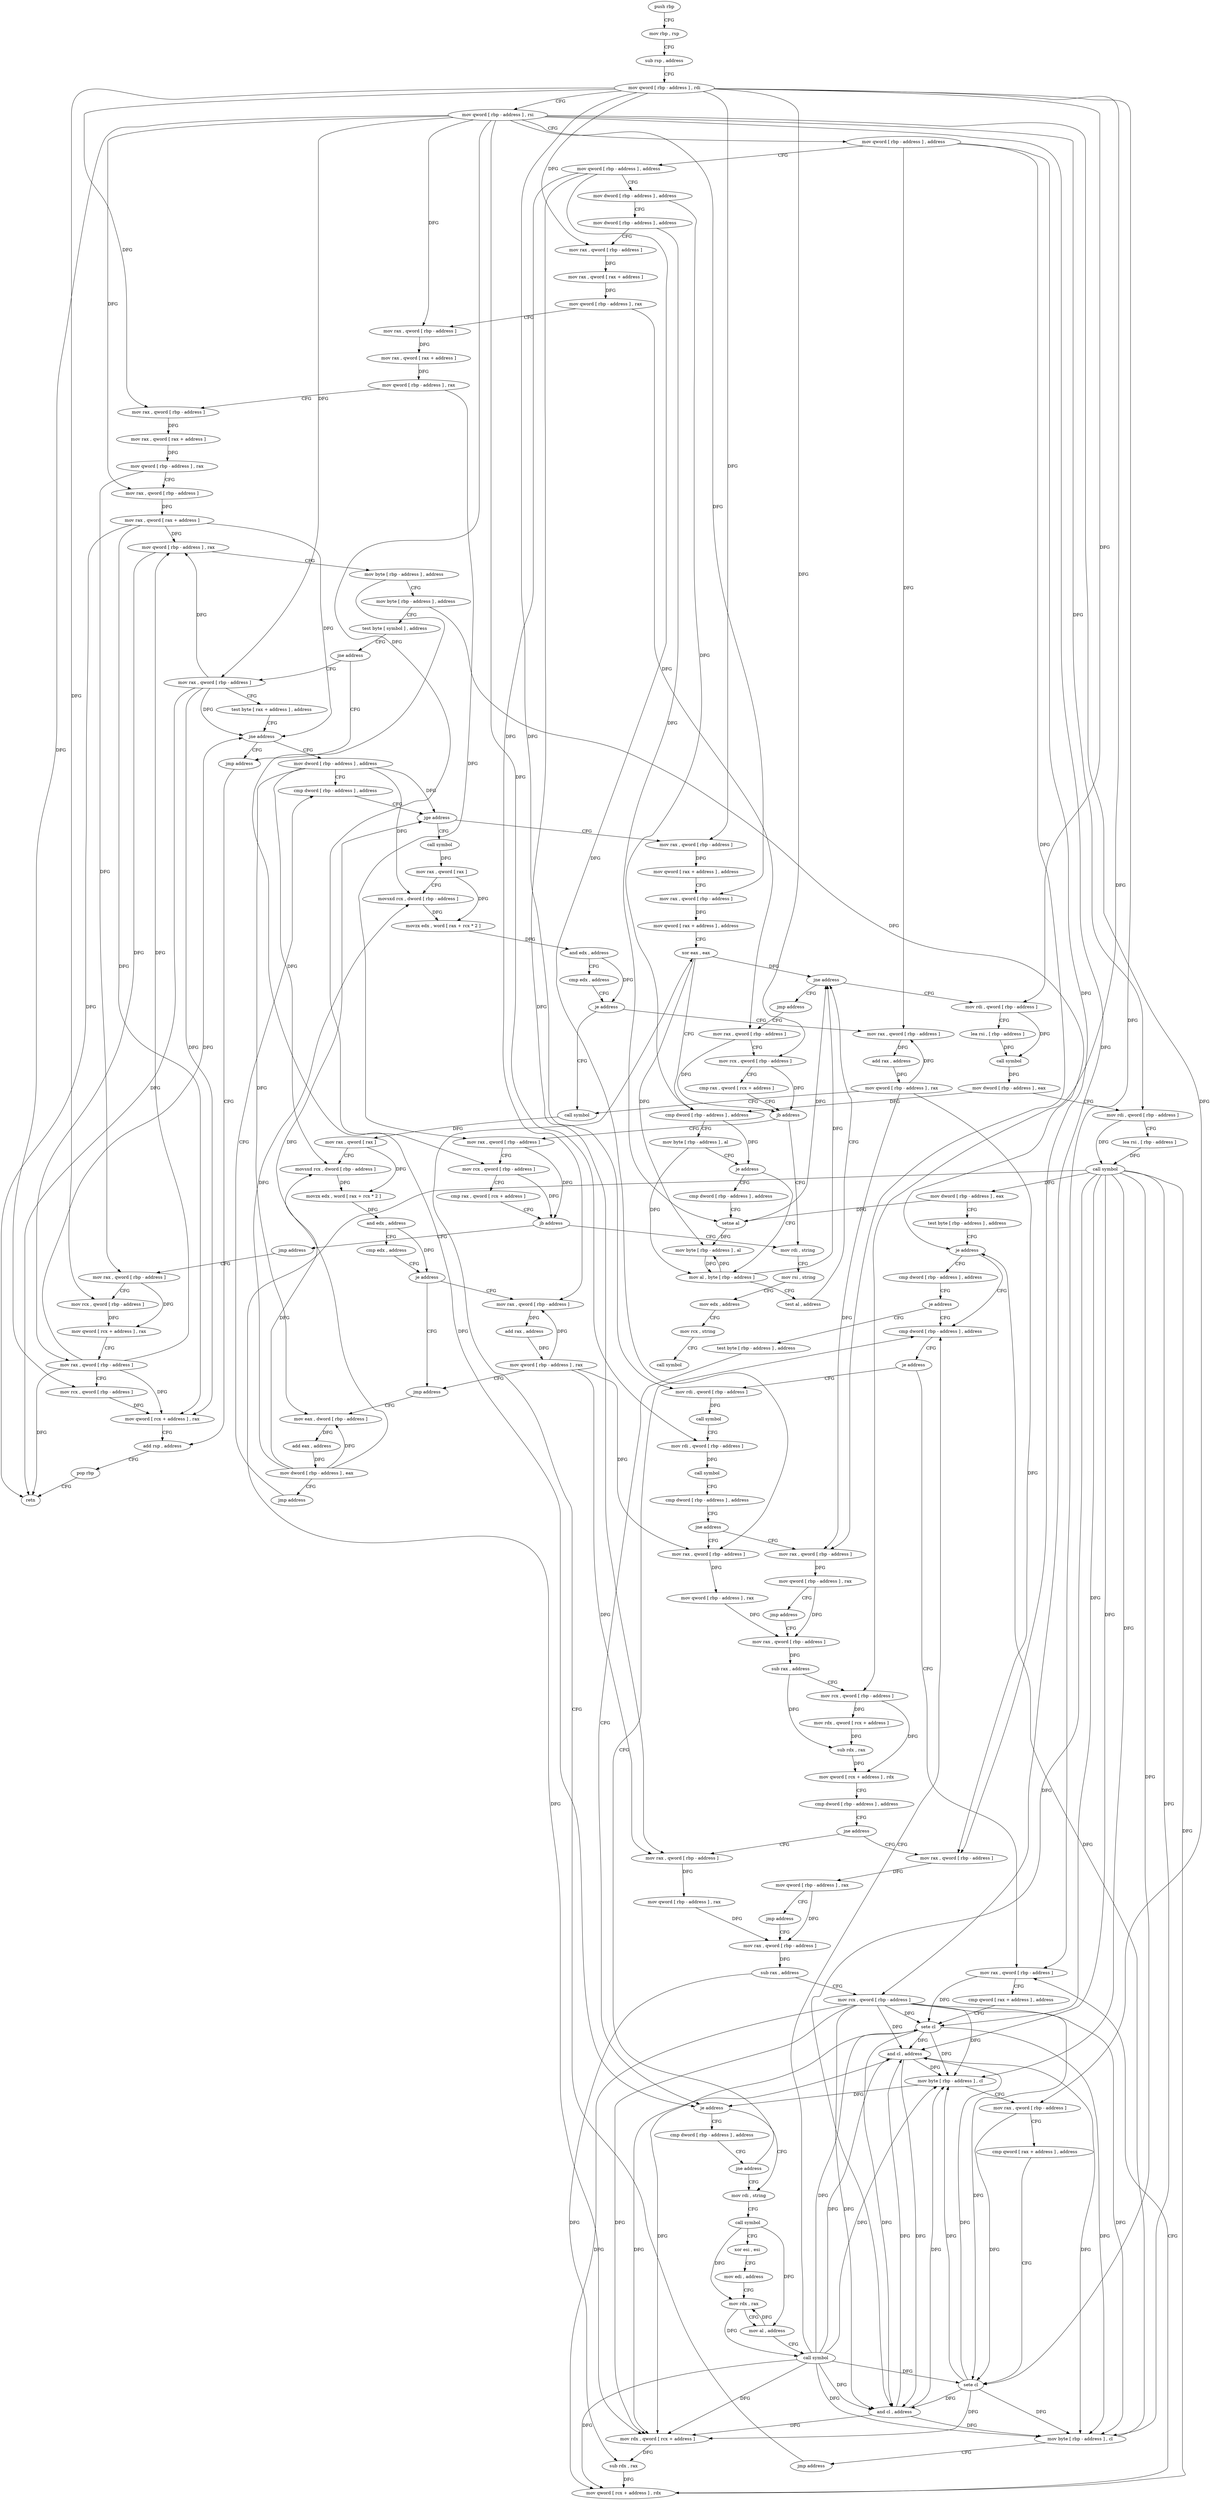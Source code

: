 digraph "func" {
"4212560" [label = "push rbp" ]
"4212561" [label = "mov rbp , rsp" ]
"4212564" [label = "sub rsp , address" ]
"4212568" [label = "mov qword [ rbp - address ] , rdi" ]
"4212572" [label = "mov qword [ rbp - address ] , rsi" ]
"4212576" [label = "mov qword [ rbp - address ] , address" ]
"4212584" [label = "mov qword [ rbp - address ] , address" ]
"4212592" [label = "mov dword [ rbp - address ] , address" ]
"4212599" [label = "mov dword [ rbp - address ] , address" ]
"4212606" [label = "mov rax , qword [ rbp - address ]" ]
"4212610" [label = "mov rax , qword [ rax + address ]" ]
"4212614" [label = "mov qword [ rbp - address ] , rax" ]
"4212618" [label = "mov rax , qword [ rbp - address ]" ]
"4212622" [label = "mov rax , qword [ rax + address ]" ]
"4212626" [label = "mov qword [ rbp - address ] , rax" ]
"4212630" [label = "mov rax , qword [ rbp - address ]" ]
"4212634" [label = "mov rax , qword [ rax + address ]" ]
"4212638" [label = "mov qword [ rbp - address ] , rax" ]
"4212642" [label = "mov rax , qword [ rbp - address ]" ]
"4212646" [label = "mov rax , qword [ rax + address ]" ]
"4212650" [label = "mov qword [ rbp - address ] , rax" ]
"4212654" [label = "mov byte [ rbp - address ] , address" ]
"4212658" [label = "mov byte [ rbp - address ] , address" ]
"4212662" [label = "test byte [ symbol ] , address" ]
"4212670" [label = "jne address" ]
"4212690" [label = "jmp address" ]
"4212676" [label = "mov rax , qword [ rbp - address ]" ]
"4213279" [label = "add rsp , address" ]
"4212680" [label = "test byte [ rax + address ] , address" ]
"4212684" [label = "jne address" ]
"4212695" [label = "mov dword [ rbp - address ] , address" ]
"4213283" [label = "pop rbp" ]
"4213284" [label = "retn" ]
"4212702" [label = "cmp dword [ rbp - address ] , address" ]
"4212824" [label = "mov rax , qword [ rbp - address ]" ]
"4212828" [label = "mov qword [ rax + address ] , address" ]
"4212836" [label = "mov rax , qword [ rbp - address ]" ]
"4212840" [label = "mov qword [ rax + address ] , address" ]
"4212848" [label = "xor eax , eax" ]
"4212715" [label = "call symbol" ]
"4212720" [label = "mov rax , qword [ rax ]" ]
"4212723" [label = "movsxd rcx , dword [ rbp - address ]" ]
"4212727" [label = "movzx edx , word [ rax + rcx * 2 ]" ]
"4212731" [label = "and edx , address" ]
"4212737" [label = "cmp edx , address" ]
"4212740" [label = "je address" ]
"4212760" [label = "call symbol" ]
"4212746" [label = "mov rax , qword [ rbp - address ]" ]
"4212873" [label = "mov al , byte [ rbp - address ]" ]
"4212876" [label = "test al , address" ]
"4212878" [label = "jne address" ]
"4212889" [label = "mov rdi , qword [ rbp - address ]" ]
"4212884" [label = "jmp address" ]
"4212863" [label = "cmp dword [ rbp - address ] , address" ]
"4212867" [label = "setne al" ]
"4212870" [label = "mov byte [ rbp - address ] , al" ]
"4212765" [label = "mov rax , qword [ rax ]" ]
"4212768" [label = "movsxd rcx , dword [ rbp - address ]" ]
"4212772" [label = "movzx edx , word [ rax + rcx * 2 ]" ]
"4212776" [label = "and edx , address" ]
"4212782" [label = "cmp edx , address" ]
"4212785" [label = "je address" ]
"4212805" [label = "jmp address" ]
"4212791" [label = "mov rax , qword [ rbp - address ]" ]
"4212750" [label = "add rax , address" ]
"4212756" [label = "mov qword [ rbp - address ] , rax" ]
"4212893" [label = "lea rsi , [ rbp - address ]" ]
"4212897" [label = "call symbol" ]
"4212902" [label = "mov dword [ rbp - address ] , eax" ]
"4212905" [label = "mov rdi , qword [ rbp - address ]" ]
"4212909" [label = "lea rsi , [ rbp - address ]" ]
"4212913" [label = "call symbol" ]
"4212918" [label = "mov dword [ rbp - address ] , eax" ]
"4212921" [label = "test byte [ rbp - address ] , address" ]
"4212925" [label = "je address" ]
"4212993" [label = "cmp dword [ rbp - address ] , address" ]
"4212931" [label = "cmp dword [ rbp - address ] , address" ]
"4213174" [label = "mov rax , qword [ rbp - address ]" ]
"4212810" [label = "mov eax , dword [ rbp - address ]" ]
"4212795" [label = "add rax , address" ]
"4212801" [label = "mov qword [ rbp - address ] , rax" ]
"4212997" [label = "je address" ]
"4213133" [label = "mov rax , qword [ rbp - address ]" ]
"4213003" [label = "mov rdi , qword [ rbp - address ]" ]
"4212935" [label = "je address" ]
"4212941" [label = "test byte [ rbp - address ] , address" ]
"4213178" [label = "mov rcx , qword [ rbp - address ]" ]
"4213182" [label = "cmp rax , qword [ rcx + address ]" ]
"4213186" [label = "jb address" ]
"4213215" [label = "mov rdi , string" ]
"4213192" [label = "mov rax , qword [ rbp - address ]" ]
"4212813" [label = "add eax , address" ]
"4212816" [label = "mov dword [ rbp - address ] , eax" ]
"4212819" [label = "jmp address" ]
"4213137" [label = "cmp qword [ rax + address ] , address" ]
"4213142" [label = "sete cl" ]
"4213145" [label = "and cl , address" ]
"4213148" [label = "mov byte [ rbp - address ] , cl" ]
"4213151" [label = "mov rax , qword [ rbp - address ]" ]
"4213155" [label = "cmp qword [ rax + address ] , address" ]
"4213160" [label = "sete cl" ]
"4213163" [label = "and cl , address" ]
"4213166" [label = "mov byte [ rbp - address ] , cl" ]
"4213169" [label = "jmp address" ]
"4213007" [label = "call symbol" ]
"4213012" [label = "mov rdi , qword [ rbp - address ]" ]
"4213016" [label = "call symbol" ]
"4213021" [label = "cmp dword [ rbp - address ] , address" ]
"4213025" [label = "jne address" ]
"4213044" [label = "mov rax , qword [ rbp - address ]" ]
"4213031" [label = "mov rax , qword [ rbp - address ]" ]
"4212945" [label = "je address" ]
"4212961" [label = "mov rdi , string" ]
"4212951" [label = "cmp dword [ rbp - address ] , address" ]
"4213225" [label = "mov rsi , string" ]
"4213235" [label = "mov edx , address" ]
"4213240" [label = "mov rcx , string" ]
"4213250" [label = "call symbol" ]
"4213196" [label = "mov rcx , qword [ rbp - address ]" ]
"4213200" [label = "cmp rax , qword [ rcx + address ]" ]
"4213204" [label = "jb address" ]
"4213210" [label = "jmp address" ]
"4212709" [label = "jge address" ]
"4212850" [label = "cmp dword [ rbp - address ] , address" ]
"4212854" [label = "mov byte [ rbp - address ] , al" ]
"4212857" [label = "je address" ]
"4213048" [label = "mov qword [ rbp - address ] , rax" ]
"4213052" [label = "mov rax , qword [ rbp - address ]" ]
"4213035" [label = "mov qword [ rbp - address ] , rax" ]
"4213039" [label = "jmp address" ]
"4212971" [label = "call symbol" ]
"4212976" [label = "xor esi , esi" ]
"4212978" [label = "mov edi , address" ]
"4212983" [label = "mov rdx , rax" ]
"4212986" [label = "mov al , address" ]
"4212988" [label = "call symbol" ]
"4212955" [label = "jne address" ]
"4213255" [label = "mov rax , qword [ rbp - address ]" ]
"4213100" [label = "mov rax , qword [ rbp - address ]" ]
"4213104" [label = "mov qword [ rbp - address ] , rax" ]
"4213108" [label = "mov rax , qword [ rbp - address ]" ]
"4213087" [label = "mov rax , qword [ rbp - address ]" ]
"4213091" [label = "mov qword [ rbp - address ] , rax" ]
"4213095" [label = "jmp address" ]
"4213056" [label = "sub rax , address" ]
"4213062" [label = "mov rcx , qword [ rbp - address ]" ]
"4213066" [label = "mov rdx , qword [ rcx + address ]" ]
"4213070" [label = "sub rdx , rax" ]
"4213073" [label = "mov qword [ rcx + address ] , rdx" ]
"4213077" [label = "cmp dword [ rbp - address ] , address" ]
"4213081" [label = "jne address" ]
"4213259" [label = "mov rcx , qword [ rbp - address ]" ]
"4213263" [label = "mov qword [ rcx + address ] , rax" ]
"4213267" [label = "mov rax , qword [ rbp - address ]" ]
"4213271" [label = "mov rcx , qword [ rbp - address ]" ]
"4213275" [label = "mov qword [ rcx + address ] , rax" ]
"4213112" [label = "sub rax , address" ]
"4213118" [label = "mov rcx , qword [ rbp - address ]" ]
"4213122" [label = "mov rdx , qword [ rcx + address ]" ]
"4213126" [label = "sub rdx , rax" ]
"4213129" [label = "mov qword [ rcx + address ] , rdx" ]
"4212560" -> "4212561" [ label = "CFG" ]
"4212561" -> "4212564" [ label = "CFG" ]
"4212564" -> "4212568" [ label = "CFG" ]
"4212568" -> "4212572" [ label = "CFG" ]
"4212568" -> "4212606" [ label = "DFG" ]
"4212568" -> "4212630" [ label = "DFG" ]
"4212568" -> "4212824" [ label = "DFG" ]
"4212568" -> "4212889" [ label = "DFG" ]
"4212568" -> "4213178" [ label = "DFG" ]
"4212568" -> "4213133" [ label = "DFG" ]
"4212568" -> "4213003" [ label = "DFG" ]
"4212568" -> "4213062" [ label = "DFG" ]
"4212568" -> "4213259" [ label = "DFG" ]
"4212572" -> "4212576" [ label = "CFG" ]
"4212572" -> "4212618" [ label = "DFG" ]
"4212572" -> "4212642" [ label = "DFG" ]
"4212572" -> "4212676" [ label = "DFG" ]
"4212572" -> "4212836" [ label = "DFG" ]
"4212572" -> "4212905" [ label = "DFG" ]
"4212572" -> "4213151" [ label = "DFG" ]
"4212572" -> "4213012" [ label = "DFG" ]
"4212572" -> "4213196" [ label = "DFG" ]
"4212572" -> "4213271" [ label = "DFG" ]
"4212572" -> "4213118" [ label = "DFG" ]
"4212576" -> "4212584" [ label = "CFG" ]
"4212576" -> "4212746" [ label = "DFG" ]
"4212576" -> "4213031" [ label = "DFG" ]
"4212576" -> "4213087" [ label = "DFG" ]
"4212584" -> "4212592" [ label = "CFG" ]
"4212584" -> "4212791" [ label = "DFG" ]
"4212584" -> "4213044" [ label = "DFG" ]
"4212584" -> "4213100" [ label = "DFG" ]
"4212592" -> "4212599" [ label = "CFG" ]
"4212592" -> "4212850" [ label = "DFG" ]
"4212599" -> "4212606" [ label = "CFG" ]
"4212599" -> "4212867" [ label = "DFG" ]
"4212606" -> "4212610" [ label = "DFG" ]
"4212610" -> "4212614" [ label = "DFG" ]
"4212614" -> "4212618" [ label = "CFG" ]
"4212614" -> "4213174" [ label = "DFG" ]
"4212618" -> "4212622" [ label = "DFG" ]
"4212622" -> "4212626" [ label = "DFG" ]
"4212626" -> "4212630" [ label = "CFG" ]
"4212626" -> "4213192" [ label = "DFG" ]
"4212630" -> "4212634" [ label = "DFG" ]
"4212634" -> "4212638" [ label = "DFG" ]
"4212638" -> "4212642" [ label = "CFG" ]
"4212638" -> "4213255" [ label = "DFG" ]
"4212642" -> "4212646" [ label = "DFG" ]
"4212646" -> "4212650" [ label = "DFG" ]
"4212646" -> "4212684" [ label = "DFG" ]
"4212646" -> "4213284" [ label = "DFG" ]
"4212646" -> "4213275" [ label = "DFG" ]
"4212650" -> "4212654" [ label = "CFG" ]
"4212650" -> "4213267" [ label = "DFG" ]
"4212654" -> "4212658" [ label = "CFG" ]
"4212654" -> "4212945" [ label = "DFG" ]
"4212658" -> "4212662" [ label = "CFG" ]
"4212658" -> "4212925" [ label = "DFG" ]
"4212662" -> "4212670" [ label = "CFG" ]
"4212670" -> "4212690" [ label = "CFG" ]
"4212670" -> "4212676" [ label = "CFG" ]
"4212690" -> "4213279" [ label = "CFG" ]
"4212676" -> "4212680" [ label = "CFG" ]
"4212676" -> "4212650" [ label = "DFG" ]
"4212676" -> "4212684" [ label = "DFG" ]
"4212676" -> "4213284" [ label = "DFG" ]
"4212676" -> "4213275" [ label = "DFG" ]
"4213279" -> "4213283" [ label = "CFG" ]
"4212680" -> "4212684" [ label = "CFG" ]
"4212684" -> "4212695" [ label = "CFG" ]
"4212684" -> "4212690" [ label = "CFG" ]
"4212695" -> "4212702" [ label = "CFG" ]
"4212695" -> "4212709" [ label = "DFG" ]
"4212695" -> "4212723" [ label = "DFG" ]
"4212695" -> "4212768" [ label = "DFG" ]
"4212695" -> "4212810" [ label = "DFG" ]
"4213283" -> "4213284" [ label = "CFG" ]
"4212702" -> "4212709" [ label = "CFG" ]
"4212824" -> "4212828" [ label = "DFG" ]
"4212828" -> "4212836" [ label = "CFG" ]
"4212836" -> "4212840" [ label = "DFG" ]
"4212840" -> "4212848" [ label = "CFG" ]
"4212848" -> "4212850" [ label = "CFG" ]
"4212848" -> "4212878" [ label = "DFG" ]
"4212848" -> "4212870" [ label = "DFG" ]
"4212715" -> "4212720" [ label = "DFG" ]
"4212720" -> "4212723" [ label = "CFG" ]
"4212720" -> "4212727" [ label = "DFG" ]
"4212723" -> "4212727" [ label = "DFG" ]
"4212727" -> "4212731" [ label = "DFG" ]
"4212731" -> "4212737" [ label = "CFG" ]
"4212731" -> "4212740" [ label = "DFG" ]
"4212737" -> "4212740" [ label = "CFG" ]
"4212740" -> "4212760" [ label = "CFG" ]
"4212740" -> "4212746" [ label = "CFG" ]
"4212760" -> "4212765" [ label = "DFG" ]
"4212746" -> "4212750" [ label = "DFG" ]
"4212873" -> "4212876" [ label = "CFG" ]
"4212873" -> "4212878" [ label = "DFG" ]
"4212873" -> "4212870" [ label = "DFG" ]
"4212876" -> "4212878" [ label = "CFG" ]
"4212878" -> "4212889" [ label = "CFG" ]
"4212878" -> "4212884" [ label = "CFG" ]
"4212889" -> "4212893" [ label = "CFG" ]
"4212889" -> "4212897" [ label = "DFG" ]
"4212884" -> "4213174" [ label = "CFG" ]
"4212863" -> "4212867" [ label = "CFG" ]
"4212867" -> "4212870" [ label = "DFG" ]
"4212867" -> "4212878" [ label = "DFG" ]
"4212870" -> "4212873" [ label = "DFG" ]
"4212765" -> "4212768" [ label = "CFG" ]
"4212765" -> "4212772" [ label = "DFG" ]
"4212768" -> "4212772" [ label = "DFG" ]
"4212772" -> "4212776" [ label = "DFG" ]
"4212776" -> "4212782" [ label = "CFG" ]
"4212776" -> "4212785" [ label = "DFG" ]
"4212782" -> "4212785" [ label = "CFG" ]
"4212785" -> "4212805" [ label = "CFG" ]
"4212785" -> "4212791" [ label = "CFG" ]
"4212805" -> "4212810" [ label = "CFG" ]
"4212791" -> "4212795" [ label = "DFG" ]
"4212750" -> "4212756" [ label = "DFG" ]
"4212756" -> "4212760" [ label = "CFG" ]
"4212756" -> "4212746" [ label = "DFG" ]
"4212756" -> "4213031" [ label = "DFG" ]
"4212756" -> "4213087" [ label = "DFG" ]
"4212893" -> "4212897" [ label = "DFG" ]
"4212897" -> "4212902" [ label = "DFG" ]
"4212902" -> "4212905" [ label = "CFG" ]
"4212902" -> "4212850" [ label = "DFG" ]
"4212905" -> "4212909" [ label = "CFG" ]
"4212905" -> "4212913" [ label = "DFG" ]
"4212909" -> "4212913" [ label = "DFG" ]
"4212913" -> "4212918" [ label = "DFG" ]
"4212913" -> "4213142" [ label = "DFG" ]
"4212913" -> "4213145" [ label = "DFG" ]
"4212913" -> "4213148" [ label = "DFG" ]
"4212913" -> "4213160" [ label = "DFG" ]
"4212913" -> "4213163" [ label = "DFG" ]
"4212913" -> "4213166" [ label = "DFG" ]
"4212913" -> "4213122" [ label = "DFG" ]
"4212913" -> "4213129" [ label = "DFG" ]
"4212918" -> "4212921" [ label = "CFG" ]
"4212918" -> "4212867" [ label = "DFG" ]
"4212921" -> "4212925" [ label = "CFG" ]
"4212925" -> "4212993" [ label = "CFG" ]
"4212925" -> "4212931" [ label = "CFG" ]
"4212993" -> "4212997" [ label = "CFG" ]
"4212931" -> "4212935" [ label = "CFG" ]
"4213174" -> "4213178" [ label = "CFG" ]
"4213174" -> "4213186" [ label = "DFG" ]
"4212810" -> "4212813" [ label = "DFG" ]
"4212795" -> "4212801" [ label = "DFG" ]
"4212801" -> "4212805" [ label = "CFG" ]
"4212801" -> "4212791" [ label = "DFG" ]
"4212801" -> "4213044" [ label = "DFG" ]
"4212801" -> "4213100" [ label = "DFG" ]
"4212997" -> "4213133" [ label = "CFG" ]
"4212997" -> "4213003" [ label = "CFG" ]
"4213133" -> "4213137" [ label = "CFG" ]
"4213133" -> "4213142" [ label = "DFG" ]
"4213003" -> "4213007" [ label = "DFG" ]
"4212935" -> "4212993" [ label = "CFG" ]
"4212935" -> "4212941" [ label = "CFG" ]
"4212941" -> "4212945" [ label = "CFG" ]
"4213178" -> "4213182" [ label = "CFG" ]
"4213178" -> "4213186" [ label = "DFG" ]
"4213182" -> "4213186" [ label = "CFG" ]
"4213186" -> "4213215" [ label = "CFG" ]
"4213186" -> "4213192" [ label = "CFG" ]
"4213215" -> "4213225" [ label = "CFG" ]
"4213192" -> "4213196" [ label = "CFG" ]
"4213192" -> "4213204" [ label = "DFG" ]
"4212813" -> "4212816" [ label = "DFG" ]
"4212816" -> "4212819" [ label = "CFG" ]
"4212816" -> "4212709" [ label = "DFG" ]
"4212816" -> "4212723" [ label = "DFG" ]
"4212816" -> "4212768" [ label = "DFG" ]
"4212816" -> "4212810" [ label = "DFG" ]
"4212819" -> "4212702" [ label = "CFG" ]
"4213137" -> "4213142" [ label = "CFG" ]
"4213142" -> "4213145" [ label = "DFG" ]
"4213142" -> "4213148" [ label = "DFG" ]
"4213142" -> "4213163" [ label = "DFG" ]
"4213142" -> "4213166" [ label = "DFG" ]
"4213142" -> "4213122" [ label = "DFG" ]
"4213145" -> "4213148" [ label = "DFG" ]
"4213145" -> "4213163" [ label = "DFG" ]
"4213145" -> "4213166" [ label = "DFG" ]
"4213145" -> "4213122" [ label = "DFG" ]
"4213148" -> "4213151" [ label = "CFG" ]
"4213148" -> "4212945" [ label = "DFG" ]
"4213151" -> "4213155" [ label = "CFG" ]
"4213151" -> "4213160" [ label = "DFG" ]
"4213155" -> "4213160" [ label = "CFG" ]
"4213160" -> "4213163" [ label = "DFG" ]
"4213160" -> "4213145" [ label = "DFG" ]
"4213160" -> "4213148" [ label = "DFG" ]
"4213160" -> "4213166" [ label = "DFG" ]
"4213160" -> "4213122" [ label = "DFG" ]
"4213163" -> "4213166" [ label = "DFG" ]
"4213163" -> "4213145" [ label = "DFG" ]
"4213163" -> "4213148" [ label = "DFG" ]
"4213163" -> "4213122" [ label = "DFG" ]
"4213166" -> "4213169" [ label = "CFG" ]
"4213166" -> "4212925" [ label = "DFG" ]
"4213169" -> "4212848" [ label = "CFG" ]
"4213007" -> "4213012" [ label = "CFG" ]
"4213012" -> "4213016" [ label = "DFG" ]
"4213016" -> "4213021" [ label = "CFG" ]
"4213021" -> "4213025" [ label = "CFG" ]
"4213025" -> "4213044" [ label = "CFG" ]
"4213025" -> "4213031" [ label = "CFG" ]
"4213044" -> "4213048" [ label = "DFG" ]
"4213031" -> "4213035" [ label = "DFG" ]
"4212945" -> "4212961" [ label = "CFG" ]
"4212945" -> "4212951" [ label = "CFG" ]
"4212961" -> "4212971" [ label = "CFG" ]
"4212951" -> "4212955" [ label = "CFG" ]
"4213225" -> "4213235" [ label = "CFG" ]
"4213235" -> "4213240" [ label = "CFG" ]
"4213240" -> "4213250" [ label = "CFG" ]
"4213196" -> "4213200" [ label = "CFG" ]
"4213196" -> "4213204" [ label = "DFG" ]
"4213200" -> "4213204" [ label = "CFG" ]
"4213204" -> "4213215" [ label = "CFG" ]
"4213204" -> "4213210" [ label = "CFG" ]
"4213210" -> "4213255" [ label = "CFG" ]
"4212709" -> "4212824" [ label = "CFG" ]
"4212709" -> "4212715" [ label = "CFG" ]
"4212850" -> "4212854" [ label = "CFG" ]
"4212850" -> "4212857" [ label = "DFG" ]
"4212854" -> "4212857" [ label = "CFG" ]
"4212854" -> "4212873" [ label = "DFG" ]
"4212857" -> "4212873" [ label = "CFG" ]
"4212857" -> "4212863" [ label = "CFG" ]
"4213048" -> "4213052" [ label = "DFG" ]
"4213052" -> "4213056" [ label = "DFG" ]
"4213035" -> "4213039" [ label = "CFG" ]
"4213035" -> "4213052" [ label = "DFG" ]
"4213039" -> "4213052" [ label = "CFG" ]
"4212971" -> "4212976" [ label = "CFG" ]
"4212971" -> "4212983" [ label = "DFG" ]
"4212971" -> "4212986" [ label = "DFG" ]
"4212976" -> "4212978" [ label = "CFG" ]
"4212978" -> "4212983" [ label = "CFG" ]
"4212983" -> "4212986" [ label = "CFG" ]
"4212983" -> "4212988" [ label = "DFG" ]
"4212986" -> "4212988" [ label = "CFG" ]
"4212986" -> "4212983" [ label = "DFG" ]
"4212988" -> "4212993" [ label = "CFG" ]
"4212988" -> "4213145" [ label = "DFG" ]
"4212988" -> "4213148" [ label = "DFG" ]
"4212988" -> "4213163" [ label = "DFG" ]
"4212988" -> "4213166" [ label = "DFG" ]
"4212988" -> "4213142" [ label = "DFG" ]
"4212988" -> "4213160" [ label = "DFG" ]
"4212988" -> "4213122" [ label = "DFG" ]
"4212988" -> "4213129" [ label = "DFG" ]
"4212955" -> "4212993" [ label = "CFG" ]
"4212955" -> "4212961" [ label = "CFG" ]
"4213255" -> "4213259" [ label = "CFG" ]
"4213255" -> "4213263" [ label = "DFG" ]
"4213100" -> "4213104" [ label = "DFG" ]
"4213104" -> "4213108" [ label = "DFG" ]
"4213108" -> "4213112" [ label = "DFG" ]
"4213087" -> "4213091" [ label = "DFG" ]
"4213091" -> "4213095" [ label = "CFG" ]
"4213091" -> "4213108" [ label = "DFG" ]
"4213095" -> "4213108" [ label = "CFG" ]
"4213056" -> "4213062" [ label = "CFG" ]
"4213056" -> "4213070" [ label = "DFG" ]
"4213062" -> "4213066" [ label = "DFG" ]
"4213062" -> "4213073" [ label = "DFG" ]
"4213066" -> "4213070" [ label = "DFG" ]
"4213070" -> "4213073" [ label = "DFG" ]
"4213073" -> "4213077" [ label = "CFG" ]
"4213077" -> "4213081" [ label = "CFG" ]
"4213081" -> "4213100" [ label = "CFG" ]
"4213081" -> "4213087" [ label = "CFG" ]
"4213259" -> "4213263" [ label = "DFG" ]
"4213263" -> "4213267" [ label = "CFG" ]
"4213267" -> "4213271" [ label = "CFG" ]
"4213267" -> "4212650" [ label = "DFG" ]
"4213267" -> "4212684" [ label = "DFG" ]
"4213267" -> "4213284" [ label = "DFG" ]
"4213267" -> "4213275" [ label = "DFG" ]
"4213271" -> "4213275" [ label = "DFG" ]
"4213275" -> "4213279" [ label = "CFG" ]
"4213112" -> "4213118" [ label = "CFG" ]
"4213112" -> "4213126" [ label = "DFG" ]
"4213118" -> "4213122" [ label = "DFG" ]
"4213118" -> "4213145" [ label = "DFG" ]
"4213118" -> "4213148" [ label = "DFG" ]
"4213118" -> "4213163" [ label = "DFG" ]
"4213118" -> "4213166" [ label = "DFG" ]
"4213118" -> "4213142" [ label = "DFG" ]
"4213118" -> "4213160" [ label = "DFG" ]
"4213118" -> "4213129" [ label = "DFG" ]
"4213122" -> "4213126" [ label = "DFG" ]
"4213126" -> "4213129" [ label = "DFG" ]
"4213129" -> "4213133" [ label = "CFG" ]
}
